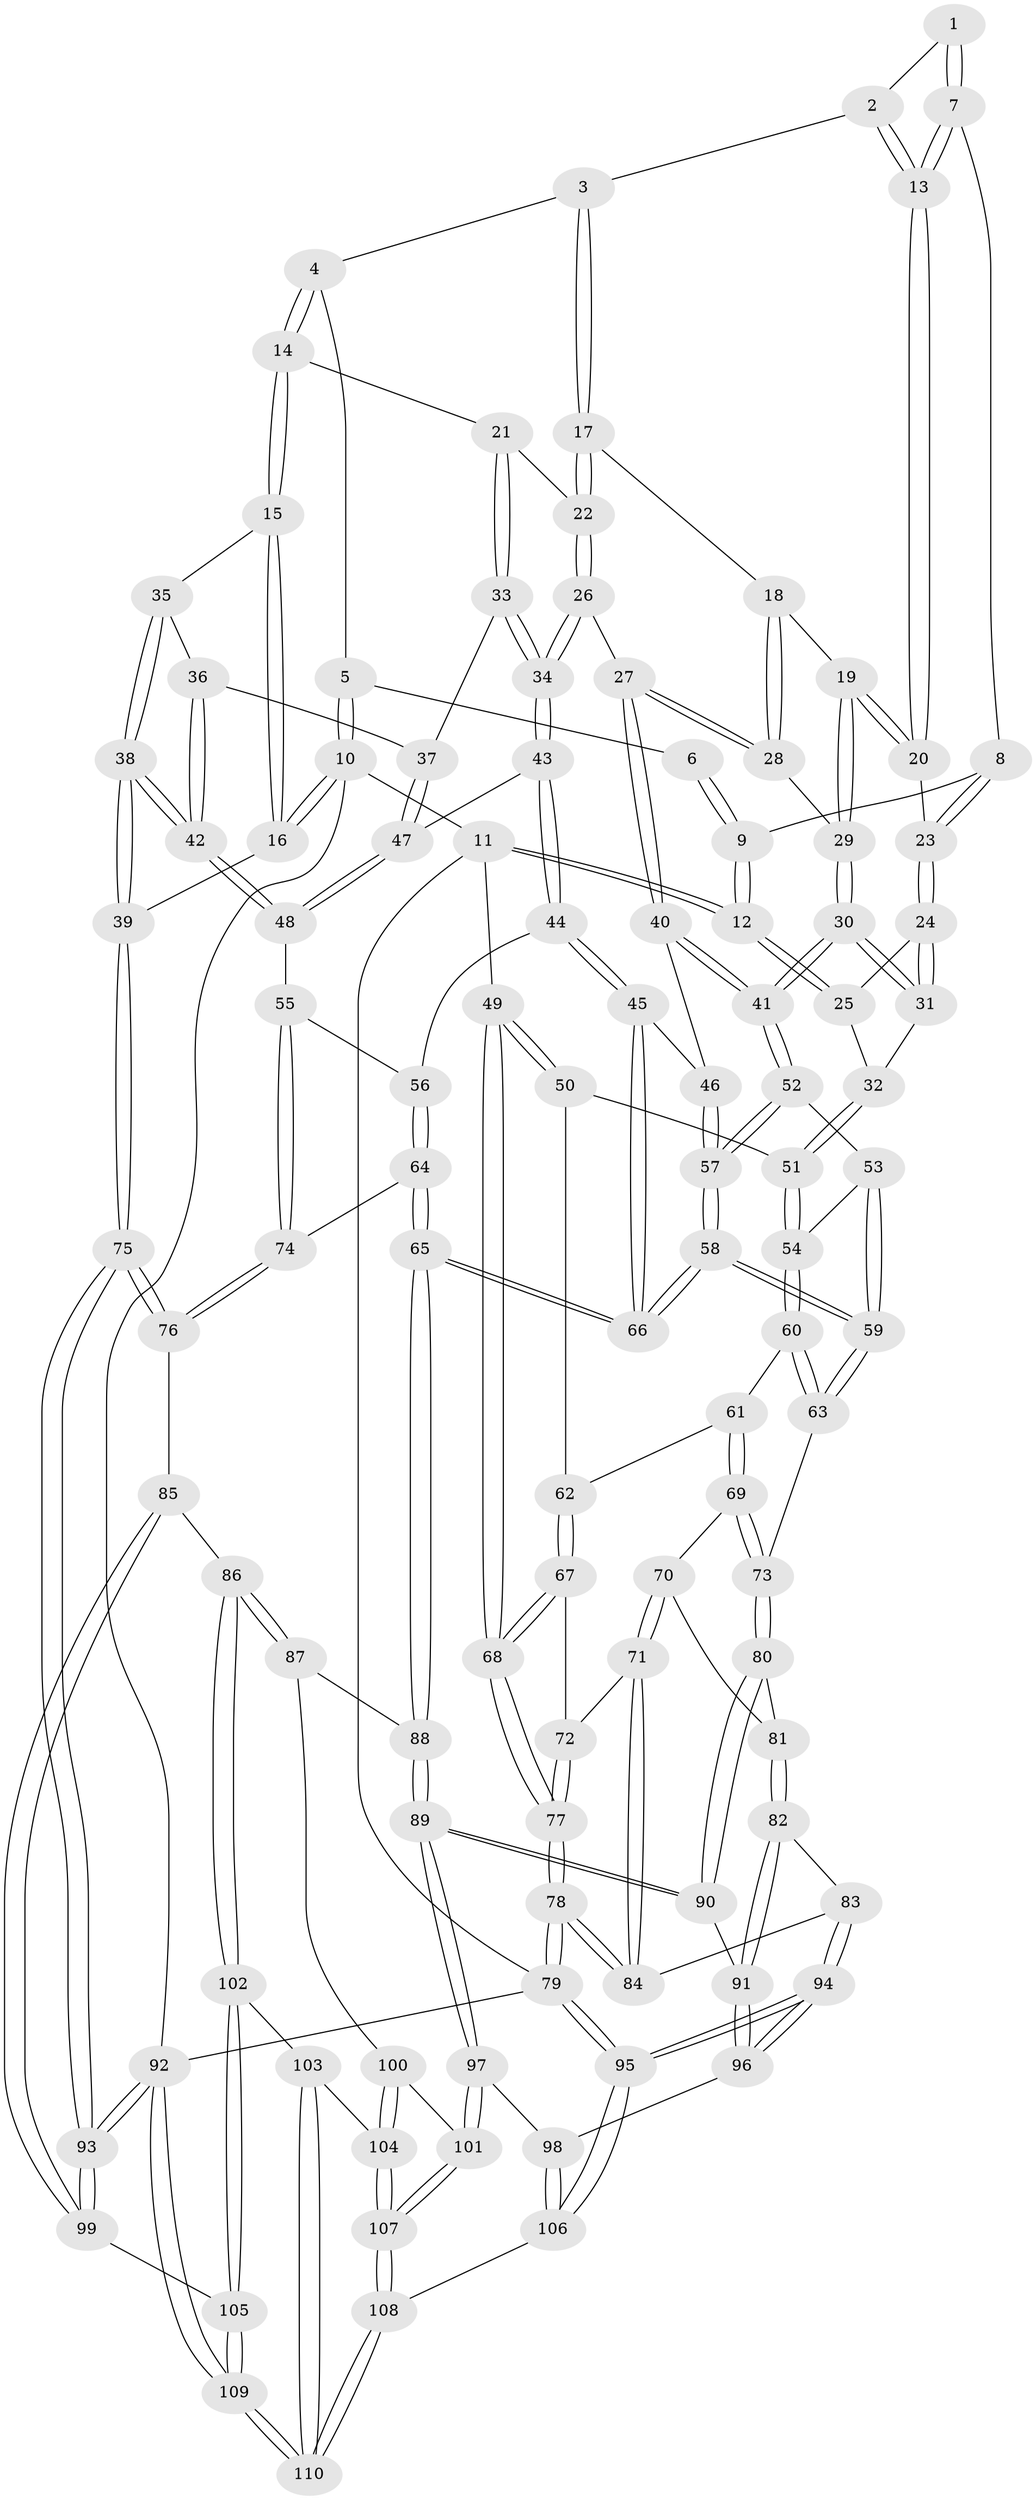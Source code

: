 // coarse degree distribution, {3: 0.10606060606060606, 4: 0.42424242424242425, 5: 0.4090909090909091, 6: 0.06060606060606061}
// Generated by graph-tools (version 1.1) at 2025/24/03/03/25 07:24:32]
// undirected, 110 vertices, 272 edges
graph export_dot {
graph [start="1"]
  node [color=gray90,style=filled];
  1 [pos="+0.49074161513963077+0"];
  2 [pos="+0.5755731509115474+0.06706893956706679"];
  3 [pos="+0.6236049344815476+0.06837051203224519"];
  4 [pos="+0.7620690152407994+0"];
  5 [pos="+0.7604243709552171+0"];
  6 [pos="+0.4684539708988012+0"];
  7 [pos="+0.4823071670275524+0.09718171459944647"];
  8 [pos="+0.3481774240597616+0.05061886158773842"];
  9 [pos="+0.24338021263116238+0"];
  10 [pos="+1+0"];
  11 [pos="+0+0"];
  12 [pos="+0+0"];
  13 [pos="+0.49501242140668594+0.13144825978440922"];
  14 [pos="+0.8304579705512454+0.12662915760303015"];
  15 [pos="+0.8878764536782338+0.1511476789767466"];
  16 [pos="+1+0.15812626732003318"];
  17 [pos="+0.631906865366863+0.13964600919926726"];
  18 [pos="+0.6188813585793892+0.14934761571169625"];
  19 [pos="+0.5051599252450021+0.16693787777766741"];
  20 [pos="+0.4949253079998109+0.13517719739909423"];
  21 [pos="+0.8275163882568928+0.12912926698336255"];
  22 [pos="+0.7143695152800846+0.1614824287363878"];
  23 [pos="+0.3484558773785931+0.1281885430391786"];
  24 [pos="+0.32834797585832215+0.1727642471471905"];
  25 [pos="+0.2137476145768932+0.15322435064317172"];
  26 [pos="+0.6466842217661221+0.2871807540210365"];
  27 [pos="+0.6284137266779254+0.2791974199327176"];
  28 [pos="+0.6231507436371436+0.269213988725767"];
  29 [pos="+0.5043611443380921+0.17034631742854217"];
  30 [pos="+0.42911699651197777+0.2870966976953851"];
  31 [pos="+0.34302678698727956+0.20676835756076764"];
  32 [pos="+0.209388108317332+0.3027641171489952"];
  33 [pos="+0.7912456226501666+0.22455845970867921"];
  34 [pos="+0.6516712938894145+0.2932662179092657"];
  35 [pos="+0.8895798619774689+0.23953973445921486"];
  36 [pos="+0.8732082504070888+0.31243713434740655"];
  37 [pos="+0.7832009974713453+0.3155589005845714"];
  38 [pos="+1+0.4771178451020621"];
  39 [pos="+1+0.48958590543488967"];
  40 [pos="+0.49010914511913445+0.3257826739021829"];
  41 [pos="+0.4299510711195254+0.29522421335213406"];
  42 [pos="+0.9454173234379022+0.44779410448562895"];
  43 [pos="+0.6670558413637018+0.32526462509363474"];
  44 [pos="+0.6496938460351075+0.42644652297666436"];
  45 [pos="+0.6188023979394432+0.44675740197475144"];
  46 [pos="+0.49042876560397014+0.3263001023104424"];
  47 [pos="+0.7780892039990323+0.32321869757091387"];
  48 [pos="+0.8176146982085513+0.4589848191063495"];
  49 [pos="+0+0.31703954036206183"];
  50 [pos="+0.13694928200088552+0.3477964553226175"];
  51 [pos="+0.19900039387038057+0.32862915517038294"];
  52 [pos="+0.4058247510483575+0.3232832015516381"];
  53 [pos="+0.3583460006199299+0.36469618686698657"];
  54 [pos="+0.320163921034329+0.3833327349553483"];
  55 [pos="+0.8148733262554755+0.46069082238558084"];
  56 [pos="+0.7104168523470592+0.44361708698322766"];
  57 [pos="+0.4938800182473615+0.5201212929105825"];
  58 [pos="+0.5034882922487005+0.5742208380683121"];
  59 [pos="+0.49865433757664923+0.5734917262114845"];
  60 [pos="+0.30682747251354126+0.47313586377864514"];
  61 [pos="+0.25013739468387775+0.4903175779178559"];
  62 [pos="+0.18576537237664997+0.4760827569932298"];
  63 [pos="+0.3711834759488718+0.5771326062579595"];
  64 [pos="+0.7003778102954096+0.5868868216444878"];
  65 [pos="+0.5592686409365424+0.6237757097587626"];
  66 [pos="+0.5399492494468614+0.5902364351330605"];
  67 [pos="+0.16911248150904673+0.5020008330213628"];
  68 [pos="+0+0.3997904239554498"];
  69 [pos="+0.22714510418178385+0.5574036274166878"];
  70 [pos="+0.1731644286327972+0.5875261985876152"];
  71 [pos="+0.16425071464065785+0.5871700863911966"];
  72 [pos="+0.15306996297172593+0.5468948604583312"];
  73 [pos="+0.3438270601325728+0.6033502685372025"];
  74 [pos="+0.7749442461169903+0.576948283556986"];
  75 [pos="+1+0.6206561628760263"];
  76 [pos="+0.8342851635506257+0.6713508858920421"];
  77 [pos="+0+0.4285333713002727"];
  78 [pos="+0+0.5981780738495016"];
  79 [pos="+0+1"];
  80 [pos="+0.31980080451478776+0.6405637076434999"];
  81 [pos="+0.22223994329007615+0.6189338605228515"];
  82 [pos="+0.20279062166522455+0.7237810332307308"];
  83 [pos="+0.1579007287008297+0.7275543909929854"];
  84 [pos="+0.11650146369617943+0.6436680109149457"];
  85 [pos="+0.7949365110339852+0.7274558018890106"];
  86 [pos="+0.6979220052468558+0.7689613878385578"];
  87 [pos="+0.6627177694851901+0.7553026993473085"];
  88 [pos="+0.565895378845302+0.6785206151823635"];
  89 [pos="+0.4858655804832839+0.768636116673292"];
  90 [pos="+0.30695535590705797+0.7038825168778835"];
  91 [pos="+0.2839839730554712+0.7309003645963476"];
  92 [pos="+1+1"];
  93 [pos="+1+0.8855948686285835"];
  94 [pos="+0.05599180253656467+0.9169508209635532"];
  95 [pos="+0+1"];
  96 [pos="+0.29755251415256373+0.8226319486467509"];
  97 [pos="+0.4725872148103003+0.8065619246014507"];
  98 [pos="+0.3345592155708132+0.8562443737056643"];
  99 [pos="+0.8825646100242409+0.8359420617837318"];
  100 [pos="+0.6131327330225493+0.8532403659067955"];
  101 [pos="+0.4994370948377775+0.8892548994645115"];
  102 [pos="+0.7304367187765524+0.872611913938301"];
  103 [pos="+0.6686872870570754+0.9155671290598426"];
  104 [pos="+0.6150275776936583+0.9320243897733688"];
  105 [pos="+0.7790483843065861+0.9169758837745844"];
  106 [pos="+0.3321748749777946+1"];
  107 [pos="+0.5140868926013002+1"];
  108 [pos="+0.4865251260306397+1"];
  109 [pos="+0.8662787890711098+1"];
  110 [pos="+0.753698397441804+1"];
  1 -- 2;
  1 -- 7;
  1 -- 7;
  2 -- 3;
  2 -- 13;
  2 -- 13;
  3 -- 4;
  3 -- 17;
  3 -- 17;
  4 -- 5;
  4 -- 14;
  4 -- 14;
  5 -- 6;
  5 -- 10;
  5 -- 10;
  6 -- 9;
  6 -- 9;
  7 -- 8;
  7 -- 13;
  7 -- 13;
  8 -- 9;
  8 -- 23;
  8 -- 23;
  9 -- 12;
  9 -- 12;
  10 -- 11;
  10 -- 16;
  10 -- 16;
  10 -- 92;
  11 -- 12;
  11 -- 12;
  11 -- 49;
  11 -- 79;
  12 -- 25;
  12 -- 25;
  13 -- 20;
  13 -- 20;
  14 -- 15;
  14 -- 15;
  14 -- 21;
  15 -- 16;
  15 -- 16;
  15 -- 35;
  16 -- 39;
  17 -- 18;
  17 -- 22;
  17 -- 22;
  18 -- 19;
  18 -- 28;
  18 -- 28;
  19 -- 20;
  19 -- 20;
  19 -- 29;
  19 -- 29;
  20 -- 23;
  21 -- 22;
  21 -- 33;
  21 -- 33;
  22 -- 26;
  22 -- 26;
  23 -- 24;
  23 -- 24;
  24 -- 25;
  24 -- 31;
  24 -- 31;
  25 -- 32;
  26 -- 27;
  26 -- 34;
  26 -- 34;
  27 -- 28;
  27 -- 28;
  27 -- 40;
  27 -- 40;
  28 -- 29;
  29 -- 30;
  29 -- 30;
  30 -- 31;
  30 -- 31;
  30 -- 41;
  30 -- 41;
  31 -- 32;
  32 -- 51;
  32 -- 51;
  33 -- 34;
  33 -- 34;
  33 -- 37;
  34 -- 43;
  34 -- 43;
  35 -- 36;
  35 -- 38;
  35 -- 38;
  36 -- 37;
  36 -- 42;
  36 -- 42;
  37 -- 47;
  37 -- 47;
  38 -- 39;
  38 -- 39;
  38 -- 42;
  38 -- 42;
  39 -- 75;
  39 -- 75;
  40 -- 41;
  40 -- 41;
  40 -- 46;
  41 -- 52;
  41 -- 52;
  42 -- 48;
  42 -- 48;
  43 -- 44;
  43 -- 44;
  43 -- 47;
  44 -- 45;
  44 -- 45;
  44 -- 56;
  45 -- 46;
  45 -- 66;
  45 -- 66;
  46 -- 57;
  46 -- 57;
  47 -- 48;
  47 -- 48;
  48 -- 55;
  49 -- 50;
  49 -- 50;
  49 -- 68;
  49 -- 68;
  50 -- 51;
  50 -- 62;
  51 -- 54;
  51 -- 54;
  52 -- 53;
  52 -- 57;
  52 -- 57;
  53 -- 54;
  53 -- 59;
  53 -- 59;
  54 -- 60;
  54 -- 60;
  55 -- 56;
  55 -- 74;
  55 -- 74;
  56 -- 64;
  56 -- 64;
  57 -- 58;
  57 -- 58;
  58 -- 59;
  58 -- 59;
  58 -- 66;
  58 -- 66;
  59 -- 63;
  59 -- 63;
  60 -- 61;
  60 -- 63;
  60 -- 63;
  61 -- 62;
  61 -- 69;
  61 -- 69;
  62 -- 67;
  62 -- 67;
  63 -- 73;
  64 -- 65;
  64 -- 65;
  64 -- 74;
  65 -- 66;
  65 -- 66;
  65 -- 88;
  65 -- 88;
  67 -- 68;
  67 -- 68;
  67 -- 72;
  68 -- 77;
  68 -- 77;
  69 -- 70;
  69 -- 73;
  69 -- 73;
  70 -- 71;
  70 -- 71;
  70 -- 81;
  71 -- 72;
  71 -- 84;
  71 -- 84;
  72 -- 77;
  72 -- 77;
  73 -- 80;
  73 -- 80;
  74 -- 76;
  74 -- 76;
  75 -- 76;
  75 -- 76;
  75 -- 93;
  75 -- 93;
  76 -- 85;
  77 -- 78;
  77 -- 78;
  78 -- 79;
  78 -- 79;
  78 -- 84;
  78 -- 84;
  79 -- 95;
  79 -- 95;
  79 -- 92;
  80 -- 81;
  80 -- 90;
  80 -- 90;
  81 -- 82;
  81 -- 82;
  82 -- 83;
  82 -- 91;
  82 -- 91;
  83 -- 84;
  83 -- 94;
  83 -- 94;
  85 -- 86;
  85 -- 99;
  85 -- 99;
  86 -- 87;
  86 -- 87;
  86 -- 102;
  86 -- 102;
  87 -- 88;
  87 -- 100;
  88 -- 89;
  88 -- 89;
  89 -- 90;
  89 -- 90;
  89 -- 97;
  89 -- 97;
  90 -- 91;
  91 -- 96;
  91 -- 96;
  92 -- 93;
  92 -- 93;
  92 -- 109;
  92 -- 109;
  93 -- 99;
  93 -- 99;
  94 -- 95;
  94 -- 95;
  94 -- 96;
  94 -- 96;
  95 -- 106;
  95 -- 106;
  96 -- 98;
  97 -- 98;
  97 -- 101;
  97 -- 101;
  98 -- 106;
  98 -- 106;
  99 -- 105;
  100 -- 101;
  100 -- 104;
  100 -- 104;
  101 -- 107;
  101 -- 107;
  102 -- 103;
  102 -- 105;
  102 -- 105;
  103 -- 104;
  103 -- 110;
  103 -- 110;
  104 -- 107;
  104 -- 107;
  105 -- 109;
  105 -- 109;
  106 -- 108;
  107 -- 108;
  107 -- 108;
  108 -- 110;
  108 -- 110;
  109 -- 110;
  109 -- 110;
}

